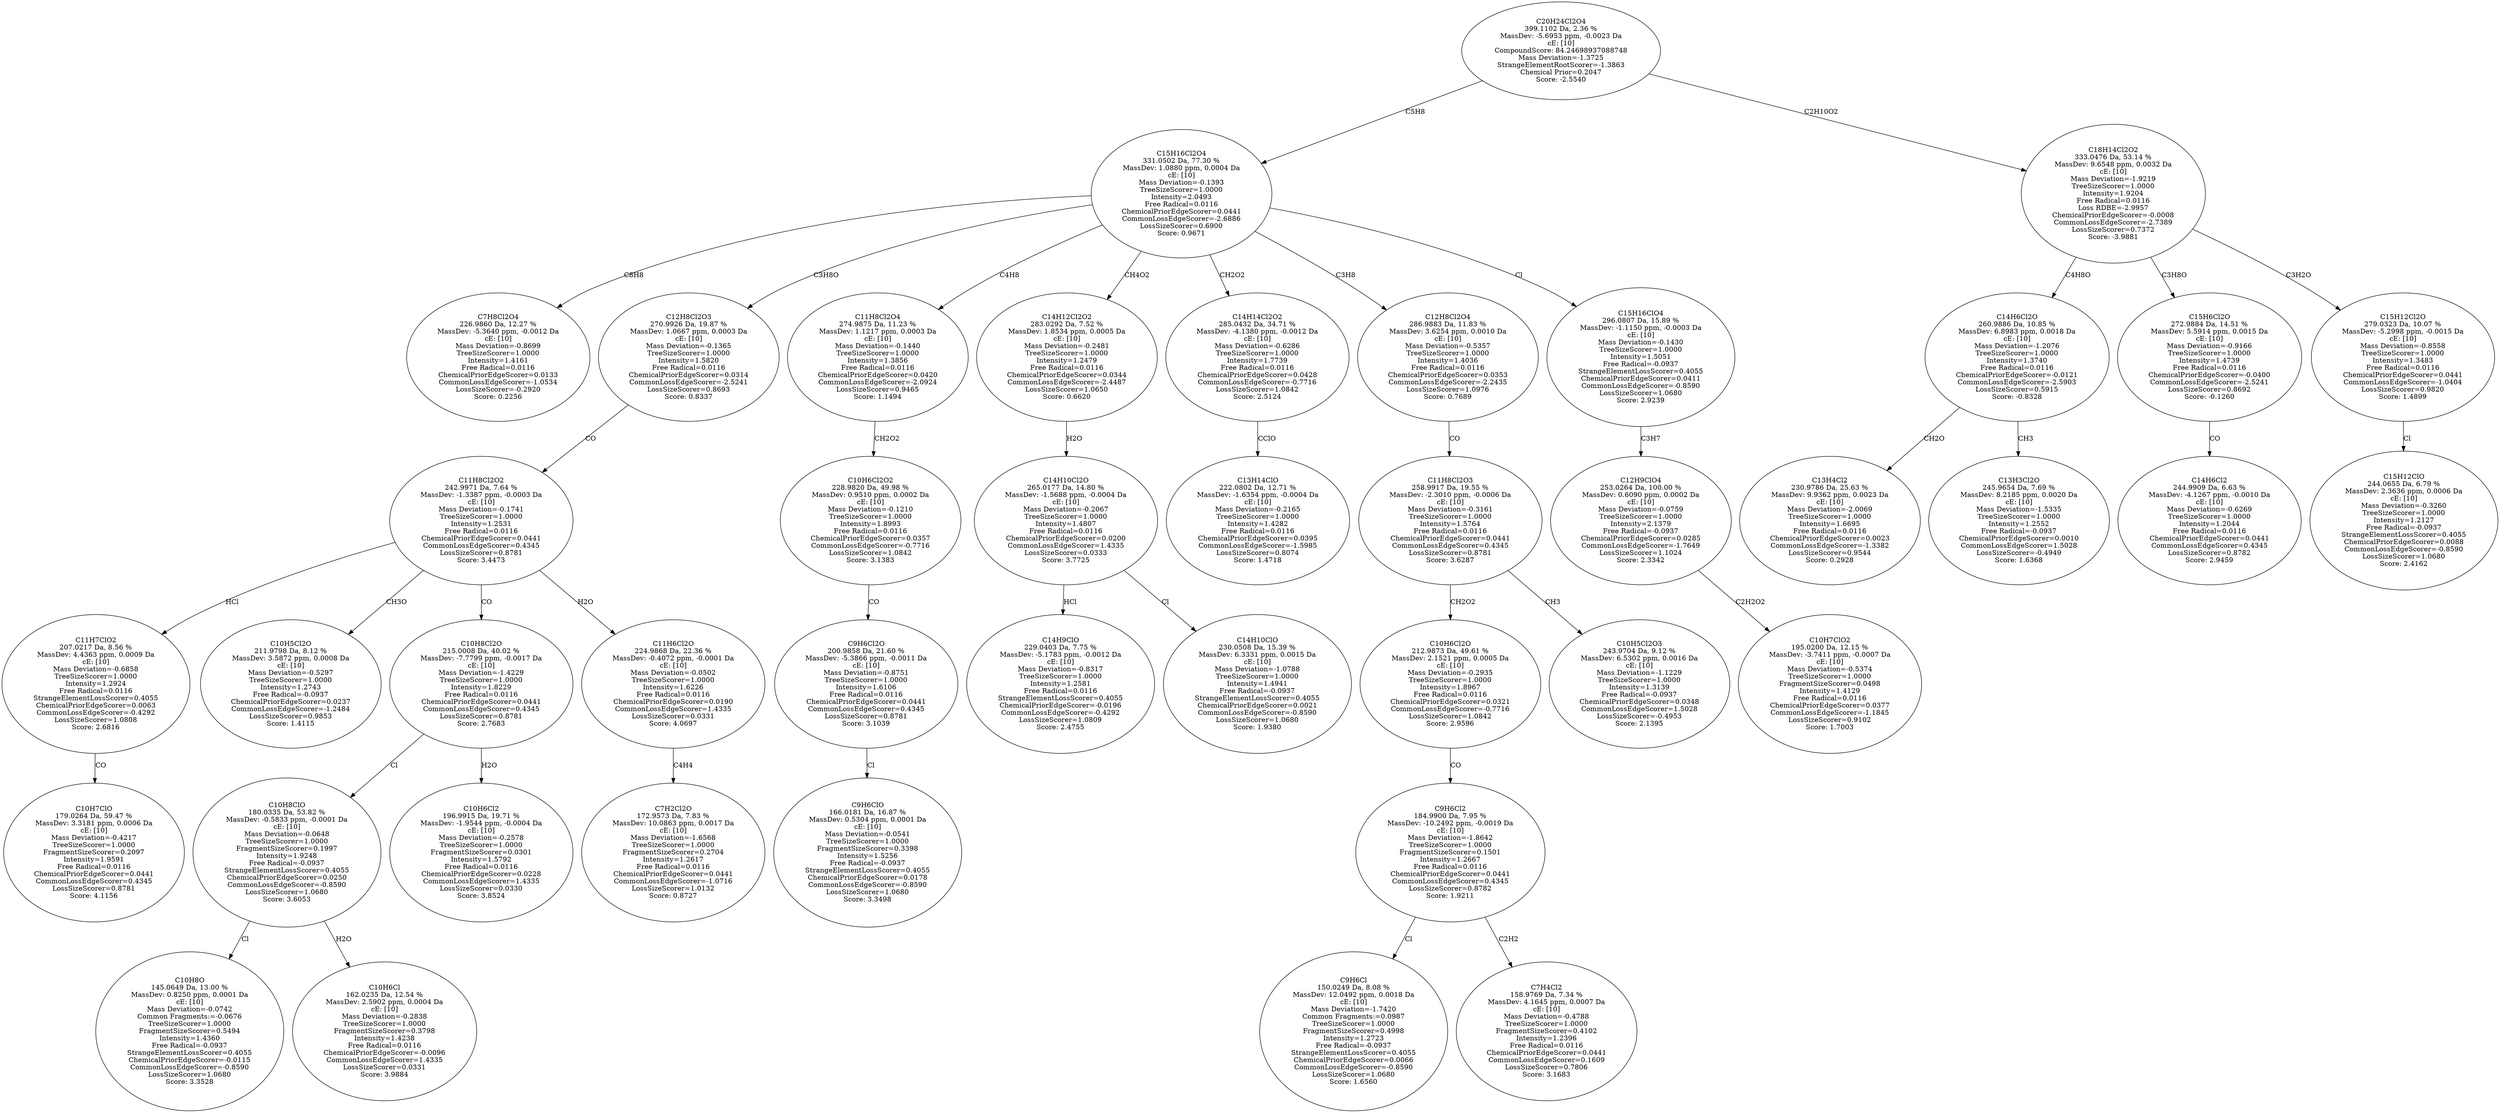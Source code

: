 strict digraph {
v1 [label="C7H8Cl2O4\n226.9860 Da, 12.27 %\nMassDev: -5.3640 ppm, -0.0012 Da\ncE: [10]\nMass Deviation=-0.8699\nTreeSizeScorer=1.0000\nIntensity=1.4161\nFree Radical=0.0116\nChemicalPriorEdgeScorer=0.0133\nCommonLossEdgeScorer=-1.0534\nLossSizeScorer=-0.2920\nScore: 0.2256"];
v2 [label="C10H7ClO\n179.0264 Da, 59.47 %\nMassDev: 3.3181 ppm, 0.0006 Da\ncE: [10]\nMass Deviation=-0.4217\nTreeSizeScorer=1.0000\nFragmentSizeScorer=0.2097\nIntensity=1.9591\nFree Radical=0.0116\nChemicalPriorEdgeScorer=0.0441\nCommonLossEdgeScorer=0.4345\nLossSizeScorer=0.8781\nScore: 4.1156"];
v3 [label="C11H7ClO2\n207.0217 Da, 8.56 %\nMassDev: 4.4363 ppm, 0.0009 Da\ncE: [10]\nMass Deviation=-0.6858\nTreeSizeScorer=1.0000\nIntensity=1.2924\nFree Radical=0.0116\nStrangeElementLossScorer=0.4055\nChemicalPriorEdgeScorer=0.0063\nCommonLossEdgeScorer=-0.4292\nLossSizeScorer=1.0808\nScore: 2.6816"];
v4 [label="C10H5Cl2O\n211.9798 Da, 8.12 %\nMassDev: 3.5872 ppm, 0.0008 Da\ncE: [10]\nMass Deviation=-0.5297\nTreeSizeScorer=1.0000\nIntensity=1.2743\nFree Radical=-0.0937\nChemicalPriorEdgeScorer=0.0237\nCommonLossEdgeScorer=-1.2484\nLossSizeScorer=0.9853\nScore: 1.4115"];
v5 [label="C10H8O\n145.0649 Da, 13.00 %\nMassDev: 0.8250 ppm, 0.0001 Da\ncE: [10]\nMass Deviation=-0.0742\nCommon Fragments:=-0.0676\nTreeSizeScorer=1.0000\nFragmentSizeScorer=0.5494\nIntensity=1.4360\nFree Radical=-0.0937\nStrangeElementLossScorer=0.4055\nChemicalPriorEdgeScorer=-0.0115\nCommonLossEdgeScorer=-0.8590\nLossSizeScorer=1.0680\nScore: 3.3528"];
v6 [label="C10H6Cl\n162.0235 Da, 12.54 %\nMassDev: 2.5902 ppm, 0.0004 Da\ncE: [10]\nMass Deviation=-0.2838\nTreeSizeScorer=1.0000\nFragmentSizeScorer=0.3798\nIntensity=1.4238\nFree Radical=0.0116\nChemicalPriorEdgeScorer=-0.0096\nCommonLossEdgeScorer=1.4335\nLossSizeScorer=0.0331\nScore: 3.9884"];
v7 [label="C10H8ClO\n180.0335 Da, 53.82 %\nMassDev: -0.5833 ppm, -0.0001 Da\ncE: [10]\nMass Deviation=-0.0648\nTreeSizeScorer=1.0000\nFragmentSizeScorer=0.1997\nIntensity=1.9248\nFree Radical=-0.0937\nStrangeElementLossScorer=0.4055\nChemicalPriorEdgeScorer=0.0250\nCommonLossEdgeScorer=-0.8590\nLossSizeScorer=1.0680\nScore: 3.6053"];
v8 [label="C10H6Cl2\n196.9915 Da, 19.71 %\nMassDev: -1.9544 ppm, -0.0004 Da\ncE: [10]\nMass Deviation=-0.2578\nTreeSizeScorer=1.0000\nFragmentSizeScorer=0.0301\nIntensity=1.5792\nFree Radical=0.0116\nChemicalPriorEdgeScorer=0.0228\nCommonLossEdgeScorer=1.4335\nLossSizeScorer=0.0330\nScore: 3.8524"];
v9 [label="C10H8Cl2O\n215.0008 Da, 40.02 %\nMassDev: -7.7799 ppm, -0.0017 Da\ncE: [10]\nMass Deviation=-1.4229\nTreeSizeScorer=1.0000\nIntensity=1.8229\nFree Radical=0.0116\nChemicalPriorEdgeScorer=0.0441\nCommonLossEdgeScorer=0.4345\nLossSizeScorer=0.8781\nScore: 2.7683"];
v10 [label="C7H2Cl2O\n172.9573 Da, 7.83 %\nMassDev: 10.0863 ppm, 0.0017 Da\ncE: [10]\nMass Deviation=-1.6568\nTreeSizeScorer=1.0000\nFragmentSizeScorer=0.2704\nIntensity=1.2617\nFree Radical=0.0116\nChemicalPriorEdgeScorer=0.0441\nCommonLossEdgeScorer=-1.0716\nLossSizeScorer=1.0132\nScore: 0.8727"];
v11 [label="C11H6Cl2O\n224.9868 Da, 22.36 %\nMassDev: -0.4072 ppm, -0.0001 Da\ncE: [10]\nMass Deviation=-0.0502\nTreeSizeScorer=1.0000\nIntensity=1.6226\nFree Radical=0.0116\nChemicalPriorEdgeScorer=0.0190\nCommonLossEdgeScorer=1.4335\nLossSizeScorer=0.0331\nScore: 4.0697"];
v12 [label="C11H8Cl2O2\n242.9971 Da, 7.64 %\nMassDev: -1.3387 ppm, -0.0003 Da\ncE: [10]\nMass Deviation=-0.1741\nTreeSizeScorer=1.0000\nIntensity=1.2531\nFree Radical=0.0116\nChemicalPriorEdgeScorer=0.0441\nCommonLossEdgeScorer=0.4345\nLossSizeScorer=0.8781\nScore: 3.4473"];
v13 [label="C12H8Cl2O3\n270.9926 Da, 19.87 %\nMassDev: 1.0667 ppm, 0.0003 Da\ncE: [10]\nMass Deviation=-0.1365\nTreeSizeScorer=1.0000\nIntensity=1.5820\nFree Radical=0.0116\nChemicalPriorEdgeScorer=0.0314\nCommonLossEdgeScorer=-2.5241\nLossSizeScorer=0.8693\nScore: 0.8337"];
v14 [label="C9H6ClO\n166.0181 Da, 16.87 %\nMassDev: 0.5304 ppm, 0.0001 Da\ncE: [10]\nMass Deviation=-0.0541\nTreeSizeScorer=1.0000\nFragmentSizeScorer=0.3398\nIntensity=1.5256\nFree Radical=-0.0937\nStrangeElementLossScorer=0.4055\nChemicalPriorEdgeScorer=0.0178\nCommonLossEdgeScorer=-0.8590\nLossSizeScorer=1.0680\nScore: 3.3498"];
v15 [label="C9H6Cl2O\n200.9858 Da, 21.60 %\nMassDev: -5.3866 ppm, -0.0011 Da\ncE: [10]\nMass Deviation=-0.8751\nTreeSizeScorer=1.0000\nIntensity=1.6106\nFree Radical=0.0116\nChemicalPriorEdgeScorer=0.0441\nCommonLossEdgeScorer=0.4345\nLossSizeScorer=0.8781\nScore: 3.1039"];
v16 [label="C10H6Cl2O2\n228.9820 Da, 49.98 %\nMassDev: 0.9510 ppm, 0.0002 Da\ncE: [10]\nMass Deviation=-0.1210\nTreeSizeScorer=1.0000\nIntensity=1.8993\nFree Radical=0.0116\nChemicalPriorEdgeScorer=0.0357\nCommonLossEdgeScorer=-0.7716\nLossSizeScorer=1.0842\nScore: 3.1383"];
v17 [label="C11H8Cl2O4\n274.9875 Da, 11.23 %\nMassDev: 1.1217 ppm, 0.0003 Da\ncE: [10]\nMass Deviation=-0.1440\nTreeSizeScorer=1.0000\nIntensity=1.3856\nFree Radical=0.0116\nChemicalPriorEdgeScorer=0.0420\nCommonLossEdgeScorer=-2.0924\nLossSizeScorer=0.9465\nScore: 1.1494"];
v18 [label="C14H9ClO\n229.0403 Da, 7.75 %\nMassDev: -5.1783 ppm, -0.0012 Da\ncE: [10]\nMass Deviation=-0.8317\nTreeSizeScorer=1.0000\nIntensity=1.2581\nFree Radical=0.0116\nStrangeElementLossScorer=0.4055\nChemicalPriorEdgeScorer=-0.0196\nCommonLossEdgeScorer=-0.4292\nLossSizeScorer=1.0809\nScore: 2.4755"];
v19 [label="C14H10ClO\n230.0508 Da, 15.39 %\nMassDev: 6.3331 ppm, 0.0015 Da\ncE: [10]\nMass Deviation=-1.0788\nTreeSizeScorer=1.0000\nIntensity=1.4941\nFree Radical=-0.0937\nStrangeElementLossScorer=0.4055\nChemicalPriorEdgeScorer=0.0021\nCommonLossEdgeScorer=-0.8590\nLossSizeScorer=1.0680\nScore: 1.9380"];
v20 [label="C14H10Cl2O\n265.0177 Da, 14.80 %\nMassDev: -1.5688 ppm, -0.0004 Da\ncE: [10]\nMass Deviation=-0.2067\nTreeSizeScorer=1.0000\nIntensity=1.4807\nFree Radical=0.0116\nChemicalPriorEdgeScorer=0.0200\nCommonLossEdgeScorer=1.4335\nLossSizeScorer=0.0333\nScore: 3.7725"];
v21 [label="C14H12Cl2O2\n283.0292 Da, 7.52 %\nMassDev: 1.8534 ppm, 0.0005 Da\ncE: [10]\nMass Deviation=-0.2481\nTreeSizeScorer=1.0000\nIntensity=1.2479\nFree Radical=0.0116\nChemicalPriorEdgeScorer=0.0344\nCommonLossEdgeScorer=-2.4487\nLossSizeScorer=1.0650\nScore: 0.6620"];
v22 [label="C13H14ClO\n222.0802 Da, 12.71 %\nMassDev: -1.6354 ppm, -0.0004 Da\ncE: [10]\nMass Deviation=-0.2165\nTreeSizeScorer=1.0000\nIntensity=1.4282\nFree Radical=0.0116\nChemicalPriorEdgeScorer=0.0395\nCommonLossEdgeScorer=-1.5985\nLossSizeScorer=0.8074\nScore: 1.4718"];
v23 [label="C14H14Cl2O2\n285.0432 Da, 34.71 %\nMassDev: -4.1380 ppm, -0.0012 Da\ncE: [10]\nMass Deviation=-0.6286\nTreeSizeScorer=1.0000\nIntensity=1.7739\nFree Radical=0.0116\nChemicalPriorEdgeScorer=0.0428\nCommonLossEdgeScorer=-0.7716\nLossSizeScorer=1.0842\nScore: 2.5124"];
v24 [label="C9H6Cl\n150.0249 Da, 8.08 %\nMassDev: 12.0492 ppm, 0.0018 Da\ncE: [10]\nMass Deviation=-1.7420\nCommon Fragments:=0.0987\nTreeSizeScorer=1.0000\nFragmentSizeScorer=0.4998\nIntensity=1.2723\nFree Radical=-0.0937\nStrangeElementLossScorer=0.4055\nChemicalPriorEdgeScorer=0.0066\nCommonLossEdgeScorer=-0.8590\nLossSizeScorer=1.0680\nScore: 1.6560"];
v25 [label="C7H4Cl2\n158.9769 Da, 7.34 %\nMassDev: 4.1645 ppm, 0.0007 Da\ncE: [10]\nMass Deviation=-0.4788\nTreeSizeScorer=1.0000\nFragmentSizeScorer=0.4102\nIntensity=1.2396\nFree Radical=0.0116\nChemicalPriorEdgeScorer=0.0441\nCommonLossEdgeScorer=0.1609\nLossSizeScorer=0.7806\nScore: 3.1683"];
v26 [label="C9H6Cl2\n184.9900 Da, 7.95 %\nMassDev: -10.2492 ppm, -0.0019 Da\ncE: [10]\nMass Deviation=-1.8642\nTreeSizeScorer=1.0000\nFragmentSizeScorer=0.1501\nIntensity=1.2667\nFree Radical=0.0116\nChemicalPriorEdgeScorer=0.0441\nCommonLossEdgeScorer=0.4345\nLossSizeScorer=0.8782\nScore: 1.9211"];
v27 [label="C10H6Cl2O\n212.9873 Da, 49.61 %\nMassDev: 2.1521 ppm, 0.0005 Da\ncE: [10]\nMass Deviation=-0.2935\nTreeSizeScorer=1.0000\nIntensity=1.8967\nFree Radical=0.0116\nChemicalPriorEdgeScorer=0.0321\nCommonLossEdgeScorer=-0.7716\nLossSizeScorer=1.0842\nScore: 2.9596"];
v28 [label="C10H5Cl2O3\n243.9704 Da, 9.12 %\nMassDev: 6.5302 ppm, 0.0016 Da\ncE: [10]\nMass Deviation=-1.1229\nTreeSizeScorer=1.0000\nIntensity=1.3139\nFree Radical=-0.0937\nChemicalPriorEdgeScorer=0.0348\nCommonLossEdgeScorer=1.5028\nLossSizeScorer=-0.4953\nScore: 2.1395"];
v29 [label="C11H8Cl2O3\n258.9917 Da, 19.55 %\nMassDev: -2.3010 ppm, -0.0006 Da\ncE: [10]\nMass Deviation=-0.3161\nTreeSizeScorer=1.0000\nIntensity=1.5764\nFree Radical=0.0116\nChemicalPriorEdgeScorer=0.0441\nCommonLossEdgeScorer=0.4345\nLossSizeScorer=0.8781\nScore: 3.6287"];
v30 [label="C12H8Cl2O4\n286.9883 Da, 11.83 %\nMassDev: 3.6254 ppm, 0.0010 Da\ncE: [10]\nMass Deviation=-0.5357\nTreeSizeScorer=1.0000\nIntensity=1.4036\nFree Radical=0.0116\nChemicalPriorEdgeScorer=0.0353\nCommonLossEdgeScorer=-2.2435\nLossSizeScorer=1.0976\nScore: 0.7689"];
v31 [label="C10H7ClO2\n195.0200 Da, 12.15 %\nMassDev: -3.7411 ppm, -0.0007 Da\ncE: [10]\nMass Deviation=-0.5374\nTreeSizeScorer=1.0000\nFragmentSizeScorer=0.0498\nIntensity=1.4129\nFree Radical=0.0116\nChemicalPriorEdgeScorer=0.0377\nCommonLossEdgeScorer=-1.1845\nLossSizeScorer=0.9102\nScore: 1.7003"];
v32 [label="C12H9ClO4\n253.0264 Da, 100.00 %\nMassDev: 0.6090 ppm, 0.0002 Da\ncE: [10]\nMass Deviation=-0.0759\nTreeSizeScorer=1.0000\nIntensity=2.1379\nFree Radical=-0.0937\nChemicalPriorEdgeScorer=0.0285\nCommonLossEdgeScorer=-1.7649\nLossSizeScorer=1.1024\nScore: 2.3342"];
v33 [label="C15H16ClO4\n296.0807 Da, 15.89 %\nMassDev: -1.1150 ppm, -0.0003 Da\ncE: [10]\nMass Deviation=-0.1430\nTreeSizeScorer=1.0000\nIntensity=1.5051\nFree Radical=-0.0937\nStrangeElementLossScorer=0.4055\nChemicalPriorEdgeScorer=0.0411\nCommonLossEdgeScorer=-0.8590\nLossSizeScorer=1.0680\nScore: 2.9239"];
v34 [label="C15H16Cl2O4\n331.0502 Da, 77.30 %\nMassDev: 1.0880 ppm, 0.0004 Da\ncE: [10]\nMass Deviation=-0.1393\nTreeSizeScorer=1.0000\nIntensity=2.0493\nFree Radical=0.0116\nChemicalPriorEdgeScorer=0.0441\nCommonLossEdgeScorer=-2.6886\nLossSizeScorer=0.6900\nScore: 0.9671"];
v35 [label="C13H4Cl2\n230.9786 Da, 25.63 %\nMassDev: 9.9362 ppm, 0.0023 Da\ncE: [10]\nMass Deviation=-2.0069\nTreeSizeScorer=1.0000\nIntensity=1.6695\nFree Radical=0.0116\nChemicalPriorEdgeScorer=0.0023\nCommonLossEdgeScorer=-1.3382\nLossSizeScorer=0.9544\nScore: 0.2928"];
v36 [label="C13H3Cl2O\n245.9654 Da, 7.69 %\nMassDev: 8.2185 ppm, 0.0020 Da\ncE: [10]\nMass Deviation=-1.5335\nTreeSizeScorer=1.0000\nIntensity=1.2552\nFree Radical=-0.0937\nChemicalPriorEdgeScorer=0.0010\nCommonLossEdgeScorer=1.5028\nLossSizeScorer=-0.4949\nScore: 1.6368"];
v37 [label="C14H6Cl2O\n260.9886 Da, 10.85 %\nMassDev: 6.8983 ppm, 0.0018 Da\ncE: [10]\nMass Deviation=-1.2076\nTreeSizeScorer=1.0000\nIntensity=1.3740\nFree Radical=0.0116\nChemicalPriorEdgeScorer=-0.0121\nCommonLossEdgeScorer=-2.5903\nLossSizeScorer=0.5915\nScore: -0.8328"];
v38 [label="C14H6Cl2\n244.9909 Da, 6.63 %\nMassDev: -4.1267 ppm, -0.0010 Da\ncE: [10]\nMass Deviation=-0.6269\nTreeSizeScorer=1.0000\nIntensity=1.2044\nFree Radical=0.0116\nChemicalPriorEdgeScorer=0.0441\nCommonLossEdgeScorer=0.4345\nLossSizeScorer=0.8782\nScore: 2.9459"];
v39 [label="C15H6Cl2O\n272.9884 Da, 14.51 %\nMassDev: 5.5914 ppm, 0.0015 Da\ncE: [10]\nMass Deviation=-0.9166\nTreeSizeScorer=1.0000\nIntensity=1.4739\nFree Radical=0.0116\nChemicalPriorEdgeScorer=-0.0400\nCommonLossEdgeScorer=-2.5241\nLossSizeScorer=0.8692\nScore: -0.1260"];
v40 [label="C15H12ClO\n244.0655 Da, 6.79 %\nMassDev: 2.3636 ppm, 0.0006 Da\ncE: [10]\nMass Deviation=-0.3260\nTreeSizeScorer=1.0000\nIntensity=1.2127\nFree Radical=-0.0937\nStrangeElementLossScorer=0.4055\nChemicalPriorEdgeScorer=0.0088\nCommonLossEdgeScorer=-0.8590\nLossSizeScorer=1.0680\nScore: 2.4162"];
v41 [label="C15H12Cl2O\n279.0323 Da, 10.07 %\nMassDev: -5.2998 ppm, -0.0015 Da\ncE: [10]\nMass Deviation=-0.8558\nTreeSizeScorer=1.0000\nIntensity=1.3483\nFree Radical=0.0116\nChemicalPriorEdgeScorer=0.0441\nCommonLossEdgeScorer=-1.0404\nLossSizeScorer=0.9820\nScore: 1.4899"];
v42 [label="C18H14Cl2O2\n333.0476 Da, 53.14 %\nMassDev: 9.6548 ppm, 0.0032 Da\ncE: [10]\nMass Deviation=-1.9219\nTreeSizeScorer=1.0000\nIntensity=1.9204\nFree Radical=0.0116\nLoss RDBE=-2.9957\nChemicalPriorEdgeScorer=-0.0008\nCommonLossEdgeScorer=-2.7389\nLossSizeScorer=0.7372\nScore: -3.9881"];
v43 [label="C20H24Cl2O4\n399.1102 Da, 2.36 %\nMassDev: -5.6953 ppm, -0.0023 Da\ncE: [10]\nCompoundScore: 84.24698937088748\nMass Deviation=-1.3725\nStrangeElementRootScorer=-1.3863\nChemical Prior=0.2047\nScore: -2.5540"];
v34 -> v1 [label="C8H8"];
v3 -> v2 [label="CO"];
v12 -> v3 [label="HCl"];
v12 -> v4 [label="CH3O"];
v7 -> v5 [label="Cl"];
v7 -> v6 [label="H2O"];
v9 -> v7 [label="Cl"];
v9 -> v8 [label="H2O"];
v12 -> v9 [label="CO"];
v11 -> v10 [label="C4H4"];
v12 -> v11 [label="H2O"];
v13 -> v12 [label="CO"];
v34 -> v13 [label="C3H8O"];
v15 -> v14 [label="Cl"];
v16 -> v15 [label="CO"];
v17 -> v16 [label="CH2O2"];
v34 -> v17 [label="C4H8"];
v20 -> v18 [label="HCl"];
v20 -> v19 [label="Cl"];
v21 -> v20 [label="H2O"];
v34 -> v21 [label="CH4O2"];
v23 -> v22 [label="CClO"];
v34 -> v23 [label="CH2O2"];
v26 -> v24 [label="Cl"];
v26 -> v25 [label="C2H2"];
v27 -> v26 [label="CO"];
v29 -> v27 [label="CH2O2"];
v29 -> v28 [label="CH3"];
v30 -> v29 [label="CO"];
v34 -> v30 [label="C3H8"];
v32 -> v31 [label="C2H2O2"];
v33 -> v32 [label="C3H7"];
v34 -> v33 [label="Cl"];
v43 -> v34 [label="C5H8"];
v37 -> v35 [label="CH2O"];
v37 -> v36 [label="CH3"];
v42 -> v37 [label="C4H8O"];
v39 -> v38 [label="CO"];
v42 -> v39 [label="C3H8O"];
v41 -> v40 [label="Cl"];
v42 -> v41 [label="C3H2O"];
v43 -> v42 [label="C2H10O2"];
}